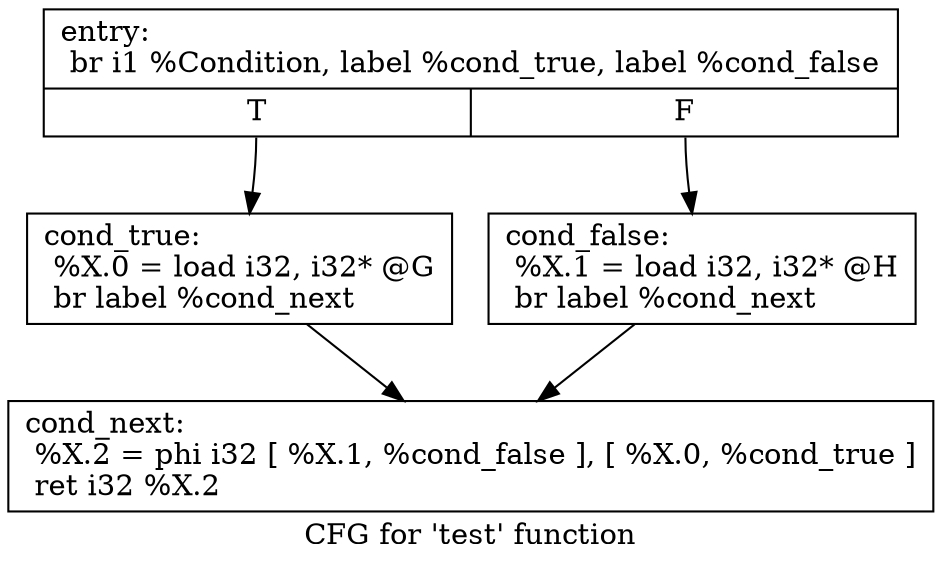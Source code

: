 digraph "CFG for 'test' function" {
	label="CFG for 'test' function";

	Node0x1a70000 [shape=record,label="{entry:\l  br i1 %Condition, label %cond_true, label %cond_false\l|{<s0>T|<s1>F}}"];
	Node0x1a70000:s0 -> Node0x1a70bc0;
	Node0x1a70000:s1 -> Node0x1a70c10;
	Node0x1a70bc0 [shape=record,label="{cond_true:                                        \l  %X.0 = load i32, i32* @G\l  br label %cond_next\l}"];
	Node0x1a70bc0 -> Node0x1a70c60;
	Node0x1a70c10 [shape=record,label="{cond_false:                                       \l  %X.1 = load i32, i32* @H\l  br label %cond_next\l}"];
	Node0x1a70c10 -> Node0x1a70c60;
	Node0x1a70c60 [shape=record,label="{cond_next:                                        \l  %X.2 = phi i32 [ %X.1, %cond_false ], [ %X.0, %cond_true ]\l  ret i32 %X.2\l}"];
}
